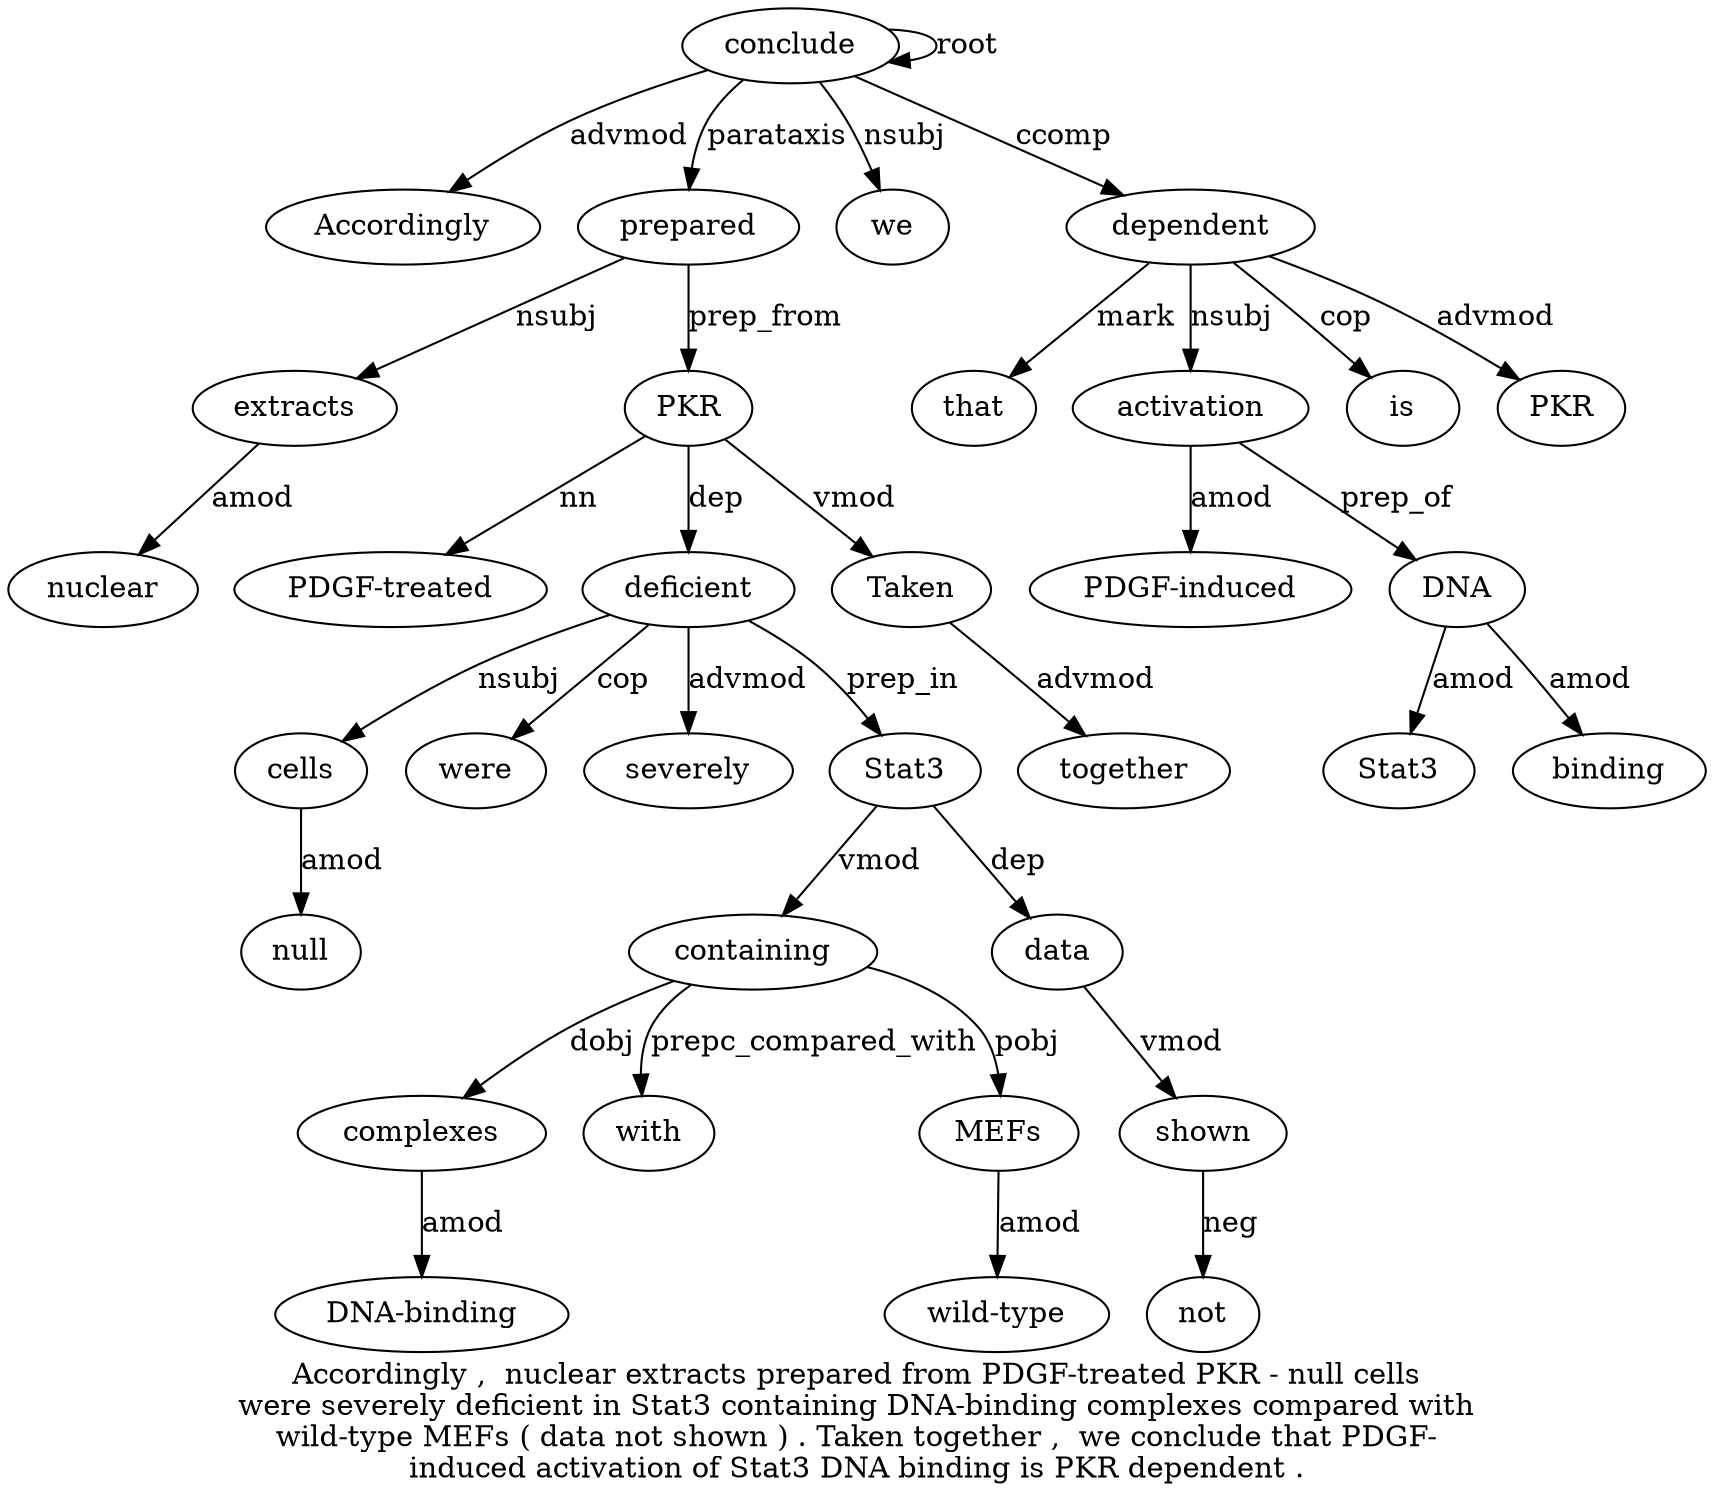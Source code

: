 digraph "Accordingly ,  nuclear extracts prepared from PDGF-treated PKR - null cells were severely deficient in Stat3 containing DNA-binding complexes compared with wild-type MEFs ( data not shown ) . Taken together ,  we conclude that PDGF-induced activation of Stat3 DNA binding is PKR dependent ." {
label="Accordingly ,  nuclear extracts prepared from PDGF-treated PKR - null cells
were severely deficient in Stat3 containing DNA-binding complexes compared with
wild-type MEFs ( data not shown ) . Taken together ,  we conclude that PDGF-
induced activation of Stat3 DNA binding is PKR dependent .";
conclude34 [style=filled, fillcolor=white, label=conclude];
Accordingly1 [style=filled, fillcolor=white, label=Accordingly];
conclude34 -> Accordingly1  [label=advmod];
extracts4 [style=filled, fillcolor=white, label=extracts];
nuclear3 [style=filled, fillcolor=white, label=nuclear];
extracts4 -> nuclear3  [label=amod];
prepared5 [style=filled, fillcolor=white, label=prepared];
prepared5 -> extracts4  [label=nsubj];
conclude34 -> prepared5  [label=parataxis];
PKR8 [style=filled, fillcolor=white, label=PKR];
"PDGF-treated7" [style=filled, fillcolor=white, label="PDGF-treated"];
PKR8 -> "PDGF-treated7"  [label=nn];
prepared5 -> PKR8  [label=prep_from];
cells11 [style=filled, fillcolor=white, label=cells];
null10 [style=filled, fillcolor=white, label=null];
cells11 -> null10  [label=amod];
deficient14 [style=filled, fillcolor=white, label=deficient];
deficient14 -> cells11  [label=nsubj];
were12 [style=filled, fillcolor=white, label=were];
deficient14 -> were12  [label=cop];
severely13 [style=filled, fillcolor=white, label=severely];
deficient14 -> severely13  [label=advmod];
PKR8 -> deficient14  [label=dep];
Stat316 [style=filled, fillcolor=white, label=Stat3];
deficient14 -> Stat316  [label=prep_in];
containing17 [style=filled, fillcolor=white, label=containing];
Stat316 -> containing17  [label=vmod];
complexes19 [style=filled, fillcolor=white, label=complexes];
"DNA-binding18" [style=filled, fillcolor=white, label="DNA-binding"];
complexes19 -> "DNA-binding18"  [label=amod];
containing17 -> complexes19  [label=dobj];
with21 [style=filled, fillcolor=white, label=with];
containing17 -> with21  [label=prepc_compared_with];
MEFs23 [style=filled, fillcolor=white, label=MEFs];
"wild-type22" [style=filled, fillcolor=white, label="wild-type"];
MEFs23 -> "wild-type22"  [label=amod];
containing17 -> MEFs23  [label=pobj];
data25 [style=filled, fillcolor=white, label=data];
Stat316 -> data25  [label=dep];
shown27 [style=filled, fillcolor=white, label=shown];
not26 [style=filled, fillcolor=white, label=not];
shown27 -> not26  [label=neg];
data25 -> shown27  [label=vmod];
Taken30 [style=filled, fillcolor=white, label=Taken];
PKR8 -> Taken30  [label=vmod];
together31 [style=filled, fillcolor=white, label=together];
Taken30 -> together31  [label=advmod];
we33 [style=filled, fillcolor=white, label=we];
conclude34 -> we33  [label=nsubj];
conclude34 -> conclude34  [label=root];
dependent44 [style=filled, fillcolor=white, label=dependent];
that35 [style=filled, fillcolor=white, label=that];
dependent44 -> that35  [label=mark];
activation37 [style=filled, fillcolor=white, label=activation];
"PDGF-induced36" [style=filled, fillcolor=white, label="PDGF-induced"];
activation37 -> "PDGF-induced36"  [label=amod];
dependent44 -> activation37  [label=nsubj];
DNA40 [style=filled, fillcolor=white, label=DNA];
Stat339 [style=filled, fillcolor=white, label=Stat3];
DNA40 -> Stat339  [label=amod];
activation37 -> DNA40  [label=prep_of];
binding41 [style=filled, fillcolor=white, label=binding];
DNA40 -> binding41  [label=amod];
is42 [style=filled, fillcolor=white, label=is];
dependent44 -> is42  [label=cop];
PKR43 [style=filled, fillcolor=white, label=PKR];
dependent44 -> PKR43  [label=advmod];
conclude34 -> dependent44  [label=ccomp];
}
